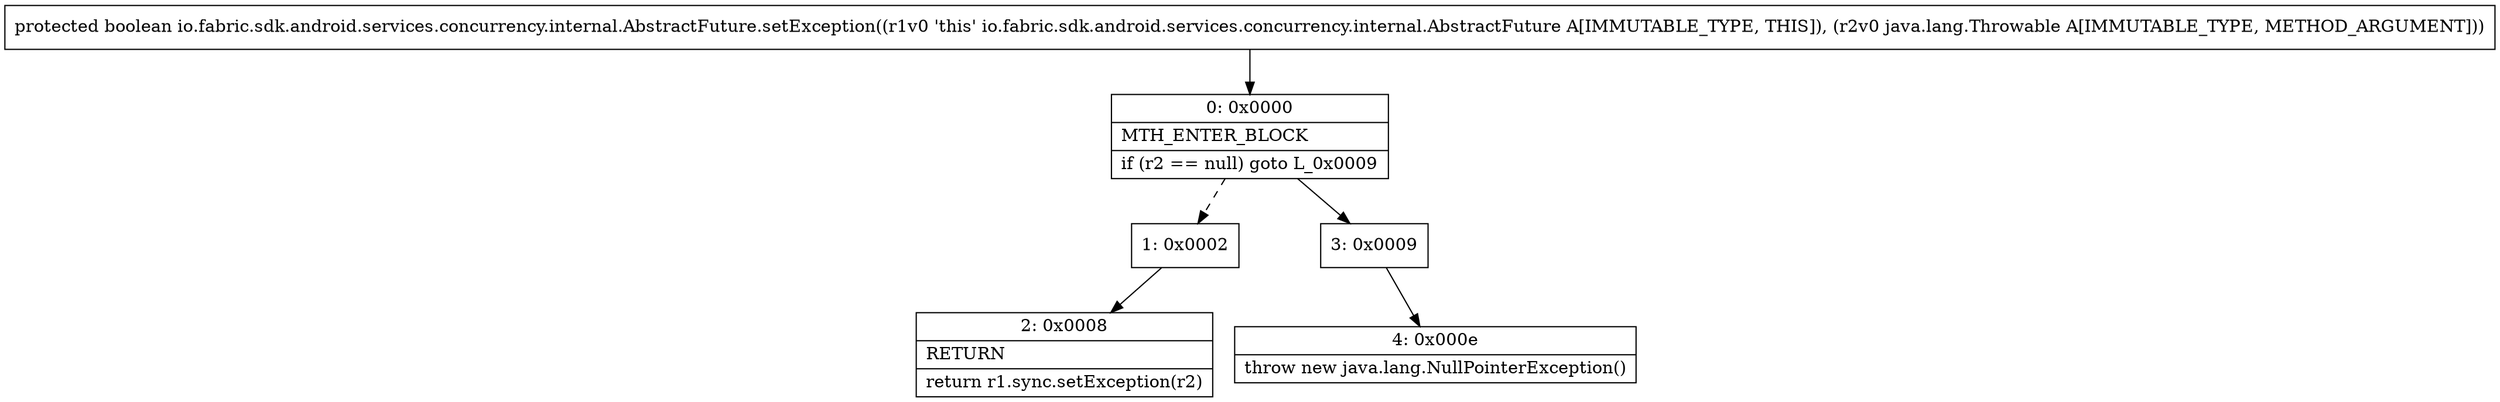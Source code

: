 digraph "CFG forio.fabric.sdk.android.services.concurrency.internal.AbstractFuture.setException(Ljava\/lang\/Throwable;)Z" {
Node_0 [shape=record,label="{0\:\ 0x0000|MTH_ENTER_BLOCK\l|if (r2 == null) goto L_0x0009\l}"];
Node_1 [shape=record,label="{1\:\ 0x0002}"];
Node_2 [shape=record,label="{2\:\ 0x0008|RETURN\l|return r1.sync.setException(r2)\l}"];
Node_3 [shape=record,label="{3\:\ 0x0009}"];
Node_4 [shape=record,label="{4\:\ 0x000e|throw new java.lang.NullPointerException()\l}"];
MethodNode[shape=record,label="{protected boolean io.fabric.sdk.android.services.concurrency.internal.AbstractFuture.setException((r1v0 'this' io.fabric.sdk.android.services.concurrency.internal.AbstractFuture A[IMMUTABLE_TYPE, THIS]), (r2v0 java.lang.Throwable A[IMMUTABLE_TYPE, METHOD_ARGUMENT])) }"];
MethodNode -> Node_0;
Node_0 -> Node_1[style=dashed];
Node_0 -> Node_3;
Node_1 -> Node_2;
Node_3 -> Node_4;
}

